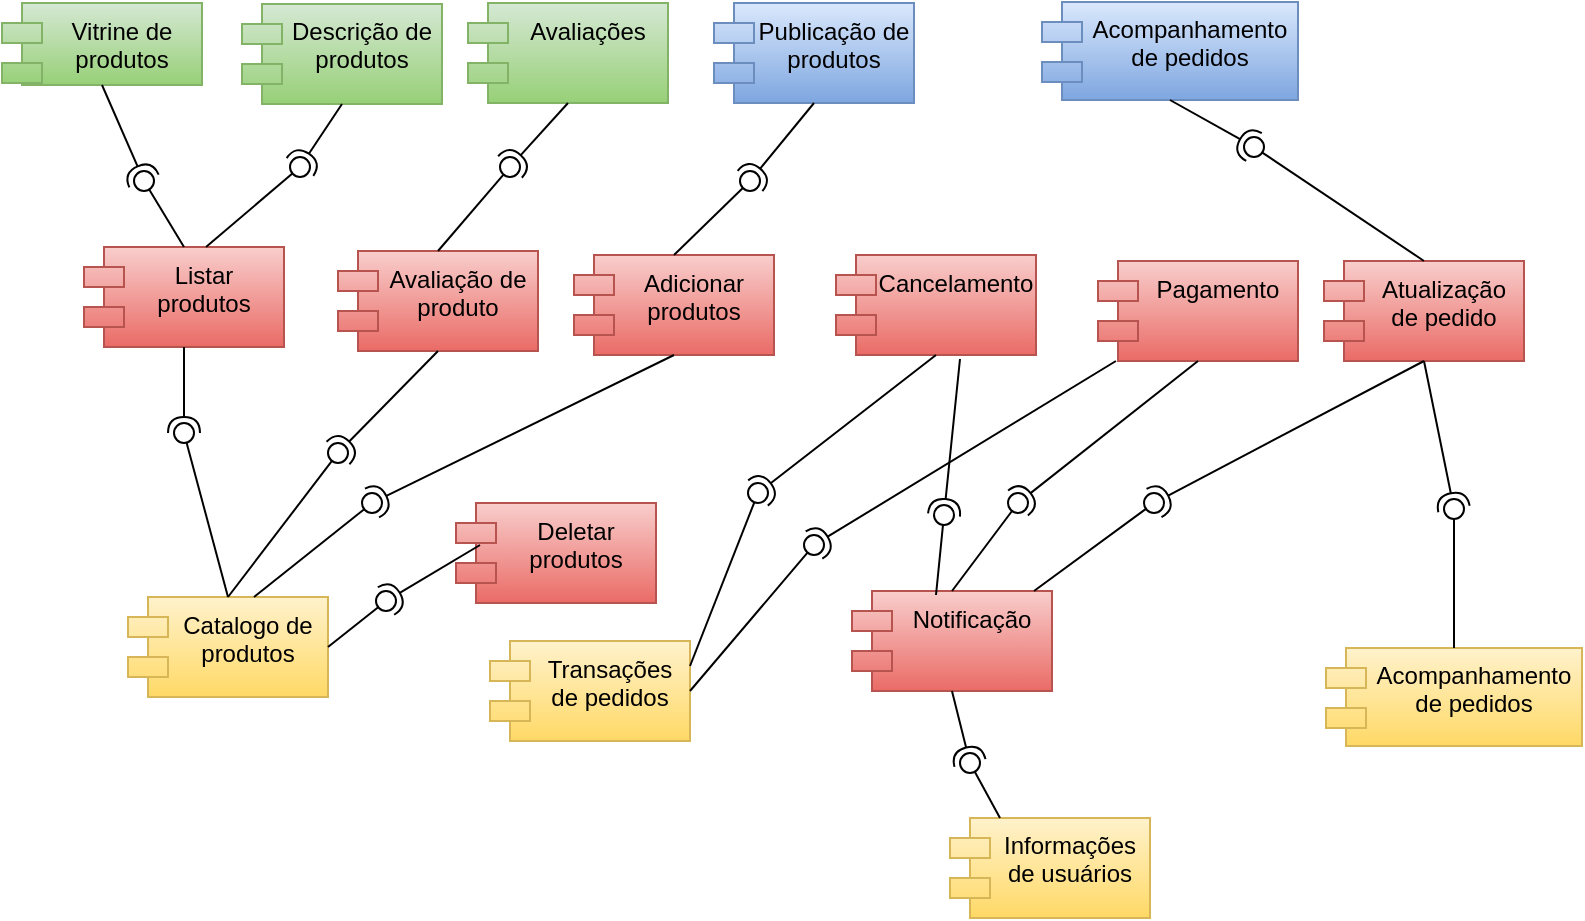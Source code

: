 <mxfile version="24.8.1">
  <diagram name="Página-1" id="jP0semDFpZc7G5M_Zb_S">
    <mxGraphModel dx="1354" dy="600" grid="0" gridSize="10" guides="1" tooltips="1" connect="1" arrows="1" fold="1" page="0" pageScale="1" pageWidth="827" pageHeight="1169" math="0" shadow="0">
      <root>
        <mxCell id="0" />
        <mxCell id="1" parent="0" />
        <mxCell id="C9IXfpwe21aH-CLI6LS6-1" value="Vitrine de produtos" style="shape=module;align=left;spacingLeft=20;align=center;verticalAlign=top;whiteSpace=wrap;html=1;fillColor=#d5e8d4;strokeColor=#82b366;gradientColor=#97d077;" vertex="1" parent="1">
          <mxGeometry x="-161" y="79.5" width="100" height="41" as="geometry" />
        </mxCell>
        <mxCell id="C9IXfpwe21aH-CLI6LS6-2" value="Descrição de produtos" style="shape=module;align=left;spacingLeft=20;align=center;verticalAlign=top;whiteSpace=wrap;html=1;fillColor=#d5e8d4;strokeColor=#82b366;gradientColor=#97d077;" vertex="1" parent="1">
          <mxGeometry x="-41" y="80" width="100" height="50" as="geometry" />
        </mxCell>
        <mxCell id="C9IXfpwe21aH-CLI6LS6-3" value="Avaliações" style="shape=module;align=left;spacingLeft=20;align=center;verticalAlign=top;whiteSpace=wrap;html=1;fillColor=#d5e8d4;strokeColor=#82b366;gradientColor=#97d077;" vertex="1" parent="1">
          <mxGeometry x="72" y="79.5" width="100" height="50" as="geometry" />
        </mxCell>
        <mxCell id="C9IXfpwe21aH-CLI6LS6-4" value="Publicação de produtos" style="shape=module;align=left;spacingLeft=20;align=center;verticalAlign=top;whiteSpace=wrap;html=1;fillColor=#dae8fc;gradientColor=#7ea6e0;strokeColor=#6c8ebf;" vertex="1" parent="1">
          <mxGeometry x="195" y="79.5" width="100" height="50" as="geometry" />
        </mxCell>
        <mxCell id="C9IXfpwe21aH-CLI6LS6-5" value="Acompanhamento de pedidos&lt;div&gt;&lt;br&gt;&lt;/div&gt;" style="shape=module;align=left;spacingLeft=20;align=center;verticalAlign=top;whiteSpace=wrap;html=1;fillColor=#dae8fc;gradientColor=#7ea6e0;strokeColor=#6c8ebf;" vertex="1" parent="1">
          <mxGeometry x="359" y="79" width="128" height="49" as="geometry" />
        </mxCell>
        <mxCell id="C9IXfpwe21aH-CLI6LS6-6" value="Pagamento" style="shape=module;align=left;spacingLeft=20;align=center;verticalAlign=top;whiteSpace=wrap;html=1;fillColor=#f8cecc;gradientColor=#ea6b66;strokeColor=#b85450;" vertex="1" parent="1">
          <mxGeometry x="387" y="208.5" width="100" height="50" as="geometry" />
        </mxCell>
        <mxCell id="C9IXfpwe21aH-CLI6LS6-7" value="Notificação" style="shape=module;align=left;spacingLeft=20;align=center;verticalAlign=top;whiteSpace=wrap;html=1;fillColor=#f8cecc;gradientColor=#ea6b66;strokeColor=#b85450;" vertex="1" parent="1">
          <mxGeometry x="264" y="373.5" width="100" height="50" as="geometry" />
        </mxCell>
        <mxCell id="C9IXfpwe21aH-CLI6LS6-8" value="Cancelamento" style="shape=module;align=left;spacingLeft=20;align=center;verticalAlign=top;whiteSpace=wrap;html=1;fillColor=#f8cecc;gradientColor=#ea6b66;strokeColor=#b85450;" vertex="1" parent="1">
          <mxGeometry x="256" y="205.5" width="100" height="50" as="geometry" />
        </mxCell>
        <mxCell id="C9IXfpwe21aH-CLI6LS6-9" value="Adicionar produtos" style="shape=module;align=left;spacingLeft=20;align=center;verticalAlign=top;whiteSpace=wrap;html=1;fillColor=#f8cecc;gradientColor=#ea6b66;strokeColor=#b85450;" vertex="1" parent="1">
          <mxGeometry x="125" y="205.5" width="100" height="50" as="geometry" />
        </mxCell>
        <mxCell id="C9IXfpwe21aH-CLI6LS6-10" value="Listar produtos" style="shape=module;align=left;spacingLeft=20;align=center;verticalAlign=top;whiteSpace=wrap;html=1;fillColor=#f8cecc;gradientColor=#ea6b66;strokeColor=#b85450;" vertex="1" parent="1">
          <mxGeometry x="-120" y="201.5" width="100" height="50" as="geometry" />
        </mxCell>
        <mxCell id="C9IXfpwe21aH-CLI6LS6-11" value="Deletar produtos" style="shape=module;align=left;spacingLeft=20;align=center;verticalAlign=top;whiteSpace=wrap;html=1;fillColor=#f8cecc;gradientColor=#ea6b66;strokeColor=#b85450;" vertex="1" parent="1">
          <mxGeometry x="66" y="329.5" width="100" height="50" as="geometry" />
        </mxCell>
        <mxCell id="C9IXfpwe21aH-CLI6LS6-12" value="Atualização de pedido" style="shape=module;align=left;spacingLeft=20;align=center;verticalAlign=top;whiteSpace=wrap;html=1;fillColor=#f8cecc;gradientColor=#ea6b66;strokeColor=#b85450;" vertex="1" parent="1">
          <mxGeometry x="500" y="208.5" width="100" height="50" as="geometry" />
        </mxCell>
        <mxCell id="C9IXfpwe21aH-CLI6LS6-13" value="Avaliação de produto" style="shape=module;align=left;spacingLeft=20;align=center;verticalAlign=top;whiteSpace=wrap;html=1;fillColor=#f8cecc;gradientColor=#ea6b66;strokeColor=#b85450;" vertex="1" parent="1">
          <mxGeometry x="7" y="203.5" width="100" height="50" as="geometry" />
        </mxCell>
        <mxCell id="C9IXfpwe21aH-CLI6LS6-15" value="Catalogo de produtos" style="shape=module;align=left;spacingLeft=20;align=center;verticalAlign=top;whiteSpace=wrap;html=1;fillColor=#fff2cc;gradientColor=#ffd966;strokeColor=#d6b656;" vertex="1" parent="1">
          <mxGeometry x="-98" y="376.5" width="100" height="50" as="geometry" />
        </mxCell>
        <mxCell id="C9IXfpwe21aH-CLI6LS6-16" value="Informações de usuários" style="shape=module;align=left;spacingLeft=20;align=center;verticalAlign=top;whiteSpace=wrap;html=1;fillColor=#fff2cc;gradientColor=#ffd966;strokeColor=#d6b656;" vertex="1" parent="1">
          <mxGeometry x="313" y="487" width="100" height="50" as="geometry" />
        </mxCell>
        <mxCell id="C9IXfpwe21aH-CLI6LS6-17" value="Transações de pedidos" style="shape=module;align=left;spacingLeft=20;align=center;verticalAlign=top;whiteSpace=wrap;html=1;fillColor=#fff2cc;gradientColor=#ffd966;strokeColor=#d6b656;" vertex="1" parent="1">
          <mxGeometry x="83" y="398.5" width="100" height="50" as="geometry" />
        </mxCell>
        <mxCell id="C9IXfpwe21aH-CLI6LS6-18" value="" style="rounded=0;orthogonalLoop=1;jettySize=auto;html=1;endArrow=halfCircle;endFill=0;endSize=6;strokeWidth=1;sketch=0;exitX=0.5;exitY=1;exitDx=0;exitDy=0;" edge="1" parent="1" source="C9IXfpwe21aH-CLI6LS6-1" target="C9IXfpwe21aH-CLI6LS6-20">
          <mxGeometry relative="1" as="geometry">
            <mxPoint x="-39" y="166.5" as="sourcePoint" />
          </mxGeometry>
        </mxCell>
        <mxCell id="C9IXfpwe21aH-CLI6LS6-19" value="" style="rounded=0;orthogonalLoop=1;jettySize=auto;html=1;endArrow=oval;endFill=0;sketch=0;sourcePerimeterSpacing=0;targetPerimeterSpacing=0;endSize=10;exitX=0.5;exitY=0;exitDx=0;exitDy=0;" edge="1" parent="1" source="C9IXfpwe21aH-CLI6LS6-10" target="C9IXfpwe21aH-CLI6LS6-20">
          <mxGeometry relative="1" as="geometry">
            <mxPoint x="-79" y="166.5" as="sourcePoint" />
          </mxGeometry>
        </mxCell>
        <mxCell id="C9IXfpwe21aH-CLI6LS6-20" value="" style="ellipse;whiteSpace=wrap;html=1;align=center;aspect=fixed;fillColor=none;strokeColor=none;resizable=0;perimeter=centerPerimeter;rotatable=0;allowArrows=0;points=[];outlineConnect=1;" vertex="1" parent="1">
          <mxGeometry x="-95" y="163.5" width="10" height="10" as="geometry" />
        </mxCell>
        <mxCell id="C9IXfpwe21aH-CLI6LS6-21" value="" style="rounded=0;orthogonalLoop=1;jettySize=auto;html=1;endArrow=halfCircle;endFill=0;endSize=6;strokeWidth=1;sketch=0;exitX=0.5;exitY=1;exitDx=0;exitDy=0;" edge="1" parent="1" source="C9IXfpwe21aH-CLI6LS6-2" target="C9IXfpwe21aH-CLI6LS6-23">
          <mxGeometry relative="1" as="geometry">
            <mxPoint x="35" y="188.5" as="sourcePoint" />
          </mxGeometry>
        </mxCell>
        <mxCell id="C9IXfpwe21aH-CLI6LS6-22" value="" style="rounded=0;orthogonalLoop=1;jettySize=auto;html=1;endArrow=oval;endFill=0;sketch=0;sourcePerimeterSpacing=0;targetPerimeterSpacing=0;endSize=10;exitX=0.61;exitY=0;exitDx=0;exitDy=0;exitPerimeter=0;" edge="1" parent="1" source="C9IXfpwe21aH-CLI6LS6-10" target="C9IXfpwe21aH-CLI6LS6-23">
          <mxGeometry relative="1" as="geometry">
            <mxPoint x="-61" y="215.5" as="sourcePoint" />
          </mxGeometry>
        </mxCell>
        <mxCell id="C9IXfpwe21aH-CLI6LS6-23" value="" style="ellipse;whiteSpace=wrap;html=1;align=center;aspect=fixed;fillColor=none;strokeColor=none;resizable=0;perimeter=centerPerimeter;rotatable=0;allowArrows=0;points=[];outlineConnect=1;" vertex="1" parent="1">
          <mxGeometry x="-17" y="156.5" width="10" height="10" as="geometry" />
        </mxCell>
        <mxCell id="C9IXfpwe21aH-CLI6LS6-24" value="" style="rounded=0;orthogonalLoop=1;jettySize=auto;html=1;endArrow=halfCircle;endFill=0;endSize=6;strokeWidth=1;sketch=0;exitX=0.5;exitY=1;exitDx=0;exitDy=0;" edge="1" parent="1" source="C9IXfpwe21aH-CLI6LS6-3" target="C9IXfpwe21aH-CLI6LS6-26">
          <mxGeometry relative="1" as="geometry">
            <mxPoint x="206" y="159.5" as="sourcePoint" />
          </mxGeometry>
        </mxCell>
        <mxCell id="C9IXfpwe21aH-CLI6LS6-25" value="" style="rounded=0;orthogonalLoop=1;jettySize=auto;html=1;endArrow=oval;endFill=0;sketch=0;sourcePerimeterSpacing=0;targetPerimeterSpacing=0;endSize=10;exitX=0.5;exitY=0;exitDx=0;exitDy=0;" edge="1" parent="1" source="C9IXfpwe21aH-CLI6LS6-13" target="C9IXfpwe21aH-CLI6LS6-26">
          <mxGeometry relative="1" as="geometry">
            <mxPoint x="166" y="159.5" as="sourcePoint" />
          </mxGeometry>
        </mxCell>
        <mxCell id="C9IXfpwe21aH-CLI6LS6-26" value="" style="ellipse;whiteSpace=wrap;html=1;align=center;aspect=fixed;fillColor=none;strokeColor=none;resizable=0;perimeter=centerPerimeter;rotatable=0;allowArrows=0;points=[];outlineConnect=1;" vertex="1" parent="1">
          <mxGeometry x="88" y="156.5" width="10" height="10" as="geometry" />
        </mxCell>
        <mxCell id="C9IXfpwe21aH-CLI6LS6-27" value="" style="rounded=0;orthogonalLoop=1;jettySize=auto;html=1;endArrow=halfCircle;endFill=0;endSize=6;strokeWidth=1;sketch=0;exitX=0.5;exitY=1;exitDx=0;exitDy=0;" edge="1" parent="1" source="C9IXfpwe21aH-CLI6LS6-4" target="C9IXfpwe21aH-CLI6LS6-29">
          <mxGeometry relative="1" as="geometry">
            <mxPoint x="324" y="159" as="sourcePoint" />
          </mxGeometry>
        </mxCell>
        <mxCell id="C9IXfpwe21aH-CLI6LS6-28" value="" style="rounded=0;orthogonalLoop=1;jettySize=auto;html=1;endArrow=oval;endFill=0;sketch=0;sourcePerimeterSpacing=0;targetPerimeterSpacing=0;endSize=10;exitX=0.5;exitY=0;exitDx=0;exitDy=0;" edge="1" parent="1" source="C9IXfpwe21aH-CLI6LS6-9" target="C9IXfpwe21aH-CLI6LS6-29">
          <mxGeometry relative="1" as="geometry">
            <mxPoint x="284" y="159" as="sourcePoint" />
          </mxGeometry>
        </mxCell>
        <mxCell id="C9IXfpwe21aH-CLI6LS6-29" value="" style="ellipse;whiteSpace=wrap;html=1;align=center;aspect=fixed;fillColor=none;strokeColor=none;resizable=0;perimeter=centerPerimeter;rotatable=0;allowArrows=0;points=[];outlineConnect=1;" vertex="1" parent="1">
          <mxGeometry x="208" y="163.5" width="10" height="10" as="geometry" />
        </mxCell>
        <mxCell id="C9IXfpwe21aH-CLI6LS6-30" value="" style="rounded=0;orthogonalLoop=1;jettySize=auto;html=1;endArrow=halfCircle;endFill=0;endSize=6;strokeWidth=1;sketch=0;exitX=0.5;exitY=1;exitDx=0;exitDy=0;" edge="1" parent="1" source="C9IXfpwe21aH-CLI6LS6-5" target="C9IXfpwe21aH-CLI6LS6-32">
          <mxGeometry relative="1" as="geometry">
            <mxPoint x="620" y="152.5" as="sourcePoint" />
          </mxGeometry>
        </mxCell>
        <mxCell id="C9IXfpwe21aH-CLI6LS6-31" value="" style="rounded=0;orthogonalLoop=1;jettySize=auto;html=1;endArrow=oval;endFill=0;sketch=0;sourcePerimeterSpacing=0;targetPerimeterSpacing=0;endSize=10;exitX=0.5;exitY=0;exitDx=0;exitDy=0;" edge="1" parent="1" source="C9IXfpwe21aH-CLI6LS6-12" target="C9IXfpwe21aH-CLI6LS6-32">
          <mxGeometry relative="1" as="geometry">
            <mxPoint x="580" y="152.5" as="sourcePoint" />
          </mxGeometry>
        </mxCell>
        <mxCell id="C9IXfpwe21aH-CLI6LS6-32" value="" style="ellipse;whiteSpace=wrap;html=1;align=center;aspect=fixed;fillColor=none;strokeColor=none;resizable=0;perimeter=centerPerimeter;rotatable=0;allowArrows=0;points=[];outlineConnect=1;" vertex="1" parent="1">
          <mxGeometry x="460" y="146.5" width="10" height="10" as="geometry" />
        </mxCell>
        <mxCell id="C9IXfpwe21aH-CLI6LS6-33" value="" style="rounded=0;orthogonalLoop=1;jettySize=auto;html=1;endArrow=halfCircle;endFill=0;endSize=6;strokeWidth=1;sketch=0;exitX=0.5;exitY=1;exitDx=0;exitDy=0;" edge="1" parent="1" source="C9IXfpwe21aH-CLI6LS6-10" target="C9IXfpwe21aH-CLI6LS6-35">
          <mxGeometry relative="1" as="geometry">
            <mxPoint x="-56" y="289.5" as="sourcePoint" />
          </mxGeometry>
        </mxCell>
        <mxCell id="C9IXfpwe21aH-CLI6LS6-34" value="" style="rounded=0;orthogonalLoop=1;jettySize=auto;html=1;endArrow=oval;endFill=0;sketch=0;sourcePerimeterSpacing=0;targetPerimeterSpacing=0;endSize=10;exitX=0.5;exitY=0;exitDx=0;exitDy=0;" edge="1" parent="1" source="C9IXfpwe21aH-CLI6LS6-15" target="C9IXfpwe21aH-CLI6LS6-35">
          <mxGeometry relative="1" as="geometry">
            <mxPoint x="-67" y="330.5" as="sourcePoint" />
          </mxGeometry>
        </mxCell>
        <mxCell id="C9IXfpwe21aH-CLI6LS6-35" value="" style="ellipse;whiteSpace=wrap;html=1;align=center;aspect=fixed;fillColor=none;strokeColor=none;resizable=0;perimeter=centerPerimeter;rotatable=0;allowArrows=0;points=[];outlineConnect=1;" vertex="1" parent="1">
          <mxGeometry x="-75" y="289.5" width="10" height="10" as="geometry" />
        </mxCell>
        <mxCell id="C9IXfpwe21aH-CLI6LS6-36" value="" style="rounded=0;orthogonalLoop=1;jettySize=auto;html=1;endArrow=halfCircle;endFill=0;endSize=6;strokeWidth=1;sketch=0;exitX=0.5;exitY=1;exitDx=0;exitDy=0;" edge="1" parent="1" source="C9IXfpwe21aH-CLI6LS6-9" target="C9IXfpwe21aH-CLI6LS6-38">
          <mxGeometry relative="1" as="geometry">
            <mxPoint x="315" y="309.5" as="sourcePoint" />
          </mxGeometry>
        </mxCell>
        <mxCell id="C9IXfpwe21aH-CLI6LS6-37" value="" style="rounded=0;orthogonalLoop=1;jettySize=auto;html=1;endArrow=oval;endFill=0;sketch=0;sourcePerimeterSpacing=0;targetPerimeterSpacing=0;endSize=10;exitX=0.63;exitY=0;exitDx=0;exitDy=0;exitPerimeter=0;" edge="1" parent="1" source="C9IXfpwe21aH-CLI6LS6-15" target="C9IXfpwe21aH-CLI6LS6-38">
          <mxGeometry relative="1" as="geometry">
            <mxPoint x="278" y="316.5" as="sourcePoint" />
          </mxGeometry>
        </mxCell>
        <mxCell id="C9IXfpwe21aH-CLI6LS6-38" value="" style="ellipse;whiteSpace=wrap;html=1;align=center;aspect=fixed;fillColor=none;strokeColor=none;resizable=0;perimeter=centerPerimeter;rotatable=0;allowArrows=0;points=[];outlineConnect=1;" vertex="1" parent="1">
          <mxGeometry x="19" y="324.5" width="10" height="10" as="geometry" />
        </mxCell>
        <mxCell id="C9IXfpwe21aH-CLI6LS6-39" value="" style="rounded=0;orthogonalLoop=1;jettySize=auto;html=1;endArrow=halfCircle;endFill=0;endSize=6;strokeWidth=1;sketch=0;exitX=0.12;exitY=0.42;exitDx=0;exitDy=0;exitPerimeter=0;" edge="1" parent="1" source="C9IXfpwe21aH-CLI6LS6-11" target="C9IXfpwe21aH-CLI6LS6-41">
          <mxGeometry relative="1" as="geometry">
            <mxPoint x="318" y="316.5" as="sourcePoint" />
          </mxGeometry>
        </mxCell>
        <mxCell id="C9IXfpwe21aH-CLI6LS6-40" value="" style="rounded=0;orthogonalLoop=1;jettySize=auto;html=1;endArrow=oval;endFill=0;sketch=0;sourcePerimeterSpacing=0;targetPerimeterSpacing=0;endSize=10;exitX=1;exitY=0.5;exitDx=0;exitDy=0;" edge="1" parent="1" source="C9IXfpwe21aH-CLI6LS6-15" target="C9IXfpwe21aH-CLI6LS6-41">
          <mxGeometry relative="1" as="geometry">
            <mxPoint x="278" y="316.5" as="sourcePoint" />
          </mxGeometry>
        </mxCell>
        <mxCell id="C9IXfpwe21aH-CLI6LS6-41" value="" style="ellipse;whiteSpace=wrap;html=1;align=center;aspect=fixed;fillColor=none;strokeColor=none;resizable=0;perimeter=centerPerimeter;rotatable=0;allowArrows=0;points=[];outlineConnect=1;" vertex="1" parent="1">
          <mxGeometry x="26" y="373.5" width="10" height="10" as="geometry" />
        </mxCell>
        <mxCell id="C9IXfpwe21aH-CLI6LS6-42" value="" style="rounded=0;orthogonalLoop=1;jettySize=auto;html=1;endArrow=halfCircle;endFill=0;endSize=6;strokeWidth=1;sketch=0;" edge="1" parent="1" source="C9IXfpwe21aH-CLI6LS6-6" target="C9IXfpwe21aH-CLI6LS6-44">
          <mxGeometry relative="1" as="geometry">
            <mxPoint x="279" y="278.5" as="sourcePoint" />
          </mxGeometry>
        </mxCell>
        <mxCell id="C9IXfpwe21aH-CLI6LS6-43" value="" style="rounded=0;orthogonalLoop=1;jettySize=auto;html=1;endArrow=oval;endFill=0;sketch=0;sourcePerimeterSpacing=0;targetPerimeterSpacing=0;endSize=10;exitX=1;exitY=0.5;exitDx=0;exitDy=0;" edge="1" parent="1" source="C9IXfpwe21aH-CLI6LS6-17" target="C9IXfpwe21aH-CLI6LS6-44">
          <mxGeometry relative="1" as="geometry">
            <mxPoint x="149" y="422.5" as="sourcePoint" />
          </mxGeometry>
        </mxCell>
        <mxCell id="C9IXfpwe21aH-CLI6LS6-44" value="" style="ellipse;whiteSpace=wrap;html=1;align=center;aspect=fixed;fillColor=none;strokeColor=none;resizable=0;perimeter=centerPerimeter;rotatable=0;allowArrows=0;points=[];outlineConnect=1;" vertex="1" parent="1">
          <mxGeometry x="240" y="345.5" width="10" height="10" as="geometry" />
        </mxCell>
        <mxCell id="C9IXfpwe21aH-CLI6LS6-45" value="" style="rounded=0;orthogonalLoop=1;jettySize=auto;html=1;endArrow=halfCircle;endFill=0;endSize=6;strokeWidth=1;sketch=0;exitX=0.5;exitY=1;exitDx=0;exitDy=0;" edge="1" parent="1" source="C9IXfpwe21aH-CLI6LS6-8" target="C9IXfpwe21aH-CLI6LS6-47">
          <mxGeometry relative="1" as="geometry">
            <mxPoint x="318" y="316.5" as="sourcePoint" />
          </mxGeometry>
        </mxCell>
        <mxCell id="C9IXfpwe21aH-CLI6LS6-46" value="" style="rounded=0;orthogonalLoop=1;jettySize=auto;html=1;endArrow=oval;endFill=0;sketch=0;sourcePerimeterSpacing=0;targetPerimeterSpacing=0;endSize=10;exitX=1;exitY=0.25;exitDx=0;exitDy=0;" edge="1" parent="1" source="C9IXfpwe21aH-CLI6LS6-17" target="C9IXfpwe21aH-CLI6LS6-47">
          <mxGeometry relative="1" as="geometry">
            <mxPoint x="278" y="316.5" as="sourcePoint" />
          </mxGeometry>
        </mxCell>
        <mxCell id="C9IXfpwe21aH-CLI6LS6-47" value="" style="ellipse;whiteSpace=wrap;html=1;align=center;aspect=fixed;fillColor=none;strokeColor=none;resizable=0;perimeter=centerPerimeter;rotatable=0;allowArrows=0;points=[];outlineConnect=1;" vertex="1" parent="1">
          <mxGeometry x="212" y="319.5" width="10" height="10" as="geometry" />
        </mxCell>
        <mxCell id="C9IXfpwe21aH-CLI6LS6-48" value="" style="rounded=0;orthogonalLoop=1;jettySize=auto;html=1;endArrow=halfCircle;endFill=0;endSize=6;strokeWidth=1;sketch=0;exitX=0.5;exitY=1;exitDx=0;exitDy=0;" edge="1" parent="1" source="C9IXfpwe21aH-CLI6LS6-13" target="C9IXfpwe21aH-CLI6LS6-50">
          <mxGeometry relative="1" as="geometry">
            <mxPoint x="318" y="318.5" as="sourcePoint" />
          </mxGeometry>
        </mxCell>
        <mxCell id="C9IXfpwe21aH-CLI6LS6-49" value="" style="rounded=0;orthogonalLoop=1;jettySize=auto;html=1;endArrow=oval;endFill=0;sketch=0;sourcePerimeterSpacing=0;targetPerimeterSpacing=0;endSize=10;exitX=0.5;exitY=0;exitDx=0;exitDy=0;" edge="1" parent="1" source="C9IXfpwe21aH-CLI6LS6-15" target="C9IXfpwe21aH-CLI6LS6-50">
          <mxGeometry relative="1" as="geometry">
            <mxPoint x="278" y="318.5" as="sourcePoint" />
          </mxGeometry>
        </mxCell>
        <mxCell id="C9IXfpwe21aH-CLI6LS6-50" value="" style="ellipse;whiteSpace=wrap;html=1;align=center;aspect=fixed;fillColor=none;strokeColor=none;resizable=0;perimeter=centerPerimeter;rotatable=0;allowArrows=0;points=[];outlineConnect=1;" vertex="1" parent="1">
          <mxGeometry x="2" y="299.5" width="10" height="10" as="geometry" />
        </mxCell>
        <mxCell id="C9IXfpwe21aH-CLI6LS6-53" value="" style="ellipse;whiteSpace=wrap;html=1;align=center;aspect=fixed;fillColor=none;strokeColor=none;resizable=0;perimeter=centerPerimeter;rotatable=0;allowArrows=0;points=[];outlineConnect=1;" vertex="1" parent="1">
          <mxGeometry x="416" y="454.5" width="10" height="10" as="geometry" />
        </mxCell>
        <mxCell id="C9IXfpwe21aH-CLI6LS6-59" value="" style="ellipse;whiteSpace=wrap;html=1;align=center;aspect=fixed;fillColor=none;strokeColor=none;resizable=0;perimeter=centerPerimeter;rotatable=0;allowArrows=0;points=[];outlineConnect=1;" vertex="1" parent="1">
          <mxGeometry x="380" y="330.5" width="10" height="10" as="geometry" />
        </mxCell>
        <mxCell id="C9IXfpwe21aH-CLI6LS6-60" value="" style="rounded=0;orthogonalLoop=1;jettySize=auto;html=1;endArrow=halfCircle;endFill=0;endSize=6;strokeWidth=1;sketch=0;exitX=0.5;exitY=1;exitDx=0;exitDy=0;" edge="1" parent="1" source="C9IXfpwe21aH-CLI6LS6-7" target="C9IXfpwe21aH-CLI6LS6-62">
          <mxGeometry relative="1" as="geometry">
            <mxPoint x="212" y="347.5" as="sourcePoint" />
          </mxGeometry>
        </mxCell>
        <mxCell id="C9IXfpwe21aH-CLI6LS6-61" value="" style="rounded=0;orthogonalLoop=1;jettySize=auto;html=1;endArrow=oval;endFill=0;sketch=0;sourcePerimeterSpacing=0;targetPerimeterSpacing=0;endSize=10;exitX=0.25;exitY=0;exitDx=0;exitDy=0;" edge="1" parent="1" source="C9IXfpwe21aH-CLI6LS6-16" target="C9IXfpwe21aH-CLI6LS6-62">
          <mxGeometry relative="1" as="geometry">
            <mxPoint x="172" y="347.5" as="sourcePoint" />
          </mxGeometry>
        </mxCell>
        <mxCell id="C9IXfpwe21aH-CLI6LS6-62" value="" style="ellipse;whiteSpace=wrap;html=1;align=center;aspect=fixed;fillColor=none;strokeColor=none;resizable=0;perimeter=centerPerimeter;rotatable=0;allowArrows=0;points=[];outlineConnect=1;" vertex="1" parent="1">
          <mxGeometry x="318" y="454.5" width="10" height="10" as="geometry" />
        </mxCell>
        <mxCell id="C9IXfpwe21aH-CLI6LS6-63" value="" style="rounded=0;orthogonalLoop=1;jettySize=auto;html=1;endArrow=halfCircle;endFill=0;endSize=6;strokeWidth=1;sketch=0;exitX=0.5;exitY=1;exitDx=0;exitDy=0;" edge="1" parent="1" source="C9IXfpwe21aH-CLI6LS6-6" target="C9IXfpwe21aH-CLI6LS6-65">
          <mxGeometry relative="1" as="geometry">
            <mxPoint x="212" y="347.5" as="sourcePoint" />
          </mxGeometry>
        </mxCell>
        <mxCell id="C9IXfpwe21aH-CLI6LS6-64" value="" style="rounded=0;orthogonalLoop=1;jettySize=auto;html=1;endArrow=oval;endFill=0;sketch=0;sourcePerimeterSpacing=0;targetPerimeterSpacing=0;endSize=10;exitX=0.5;exitY=0;exitDx=0;exitDy=0;" edge="1" parent="1" source="C9IXfpwe21aH-CLI6LS6-7" target="C9IXfpwe21aH-CLI6LS6-65">
          <mxGeometry relative="1" as="geometry">
            <mxPoint x="172" y="347.5" as="sourcePoint" />
          </mxGeometry>
        </mxCell>
        <mxCell id="C9IXfpwe21aH-CLI6LS6-65" value="" style="ellipse;whiteSpace=wrap;html=1;align=center;aspect=fixed;fillColor=none;strokeColor=none;resizable=0;perimeter=centerPerimeter;rotatable=0;allowArrows=0;points=[];outlineConnect=1;" vertex="1" parent="1">
          <mxGeometry x="342" y="324.5" width="10" height="10" as="geometry" />
        </mxCell>
        <mxCell id="C9IXfpwe21aH-CLI6LS6-66" value="Acompanhamento de pedidos&lt;div&gt;&lt;br&gt;&lt;/div&gt;" style="shape=module;align=left;spacingLeft=20;align=center;verticalAlign=top;whiteSpace=wrap;html=1;fillColor=#fff2cc;gradientColor=#ffd966;strokeColor=#d6b656;" vertex="1" parent="1">
          <mxGeometry x="501" y="402" width="128" height="49" as="geometry" />
        </mxCell>
        <mxCell id="C9IXfpwe21aH-CLI6LS6-67" value="" style="rounded=0;orthogonalLoop=1;jettySize=auto;html=1;endArrow=halfCircle;endFill=0;endSize=6;strokeWidth=1;sketch=0;exitX=0.5;exitY=1;exitDx=0;exitDy=0;" edge="1" parent="1" source="C9IXfpwe21aH-CLI6LS6-12" target="C9IXfpwe21aH-CLI6LS6-69">
          <mxGeometry relative="1" as="geometry">
            <mxPoint x="229" y="357.5" as="sourcePoint" />
          </mxGeometry>
        </mxCell>
        <mxCell id="C9IXfpwe21aH-CLI6LS6-68" value="" style="rounded=0;orthogonalLoop=1;jettySize=auto;html=1;endArrow=oval;endFill=0;sketch=0;sourcePerimeterSpacing=0;targetPerimeterSpacing=0;endSize=10;exitX=0.5;exitY=0;exitDx=0;exitDy=0;" edge="1" parent="1" source="C9IXfpwe21aH-CLI6LS6-66" target="C9IXfpwe21aH-CLI6LS6-69">
          <mxGeometry relative="1" as="geometry">
            <mxPoint x="189" y="357.5" as="sourcePoint" />
          </mxGeometry>
        </mxCell>
        <mxCell id="C9IXfpwe21aH-CLI6LS6-69" value="" style="ellipse;whiteSpace=wrap;html=1;align=center;aspect=fixed;fillColor=none;strokeColor=none;resizable=0;perimeter=centerPerimeter;rotatable=0;allowArrows=0;points=[];outlineConnect=1;" vertex="1" parent="1">
          <mxGeometry x="560" y="327.5" width="10" height="10" as="geometry" />
        </mxCell>
        <mxCell id="C9IXfpwe21aH-CLI6LS6-70" value="" style="rounded=0;orthogonalLoop=1;jettySize=auto;html=1;endArrow=halfCircle;endFill=0;endSize=6;strokeWidth=1;sketch=0;exitX=0.62;exitY=1.04;exitDx=0;exitDy=0;exitPerimeter=0;" edge="1" parent="1" source="C9IXfpwe21aH-CLI6LS6-8" target="C9IXfpwe21aH-CLI6LS6-72">
          <mxGeometry relative="1" as="geometry">
            <mxPoint x="229" y="257.5" as="sourcePoint" />
          </mxGeometry>
        </mxCell>
        <mxCell id="C9IXfpwe21aH-CLI6LS6-71" value="" style="rounded=0;orthogonalLoop=1;jettySize=auto;html=1;endArrow=oval;endFill=0;sketch=0;sourcePerimeterSpacing=0;targetPerimeterSpacing=0;endSize=10;exitX=0.42;exitY=0.04;exitDx=0;exitDy=0;exitPerimeter=0;" edge="1" parent="1" source="C9IXfpwe21aH-CLI6LS6-7" target="C9IXfpwe21aH-CLI6LS6-72">
          <mxGeometry relative="1" as="geometry">
            <mxPoint x="189" y="257.5" as="sourcePoint" />
          </mxGeometry>
        </mxCell>
        <mxCell id="C9IXfpwe21aH-CLI6LS6-72" value="" style="ellipse;whiteSpace=wrap;html=1;align=center;aspect=fixed;fillColor=none;strokeColor=none;resizable=0;perimeter=centerPerimeter;rotatable=0;allowArrows=0;points=[];outlineConnect=1;" vertex="1" parent="1">
          <mxGeometry x="305" y="330.5" width="10" height="10" as="geometry" />
        </mxCell>
        <mxCell id="C9IXfpwe21aH-CLI6LS6-73" value="" style="rounded=0;orthogonalLoop=1;jettySize=auto;html=1;endArrow=halfCircle;endFill=0;endSize=6;strokeWidth=1;sketch=0;exitX=0.5;exitY=1;exitDx=0;exitDy=0;" edge="1" parent="1" source="C9IXfpwe21aH-CLI6LS6-12" target="C9IXfpwe21aH-CLI6LS6-75">
          <mxGeometry relative="1" as="geometry">
            <mxPoint x="229" y="257.5" as="sourcePoint" />
          </mxGeometry>
        </mxCell>
        <mxCell id="C9IXfpwe21aH-CLI6LS6-74" value="" style="rounded=0;orthogonalLoop=1;jettySize=auto;html=1;endArrow=oval;endFill=0;sketch=0;sourcePerimeterSpacing=0;targetPerimeterSpacing=0;endSize=10;exitX=0.91;exitY=0;exitDx=0;exitDy=0;exitPerimeter=0;" edge="1" parent="1" source="C9IXfpwe21aH-CLI6LS6-7" target="C9IXfpwe21aH-CLI6LS6-75">
          <mxGeometry relative="1" as="geometry">
            <mxPoint x="189" y="257.5" as="sourcePoint" />
          </mxGeometry>
        </mxCell>
        <mxCell id="C9IXfpwe21aH-CLI6LS6-75" value="" style="ellipse;whiteSpace=wrap;html=1;align=center;aspect=fixed;fillColor=none;strokeColor=none;resizable=0;perimeter=centerPerimeter;rotatable=0;allowArrows=0;points=[];outlineConnect=1;" vertex="1" parent="1">
          <mxGeometry x="410" y="324.5" width="10" height="10" as="geometry" />
        </mxCell>
      </root>
    </mxGraphModel>
  </diagram>
</mxfile>
